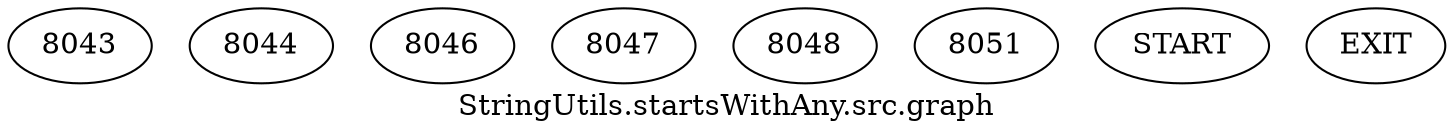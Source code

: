 /* --------------------------------------------------- */
/* Generated by Dr. Garbage Control Flow Graph Factory */
/* http://www.drgarbage.com                            */
/* Version: 4.5.0.201508311741                         */
/* Retrieved on: 2020-01-06 16:10:07.375               */
/* --------------------------------------------------- */
digraph "StringUtils.startsWithAny.src.graph" {
 graph [label="StringUtils.startsWithAny.src.graph"];
 2 [label="8043" ]
 3 [label="8044" ]
 4 [label="8046" ]
 5 [label="8047" ]
 6 [label="8048" ]
 7 [label="8051" ]
 8 [label="START" ]
 9 [label="EXIT" ]
 8  2
 2  3
 2  4
 5  4
 4  5
 5  6
 4  7
 3  9
 6  9
 7  9
}
